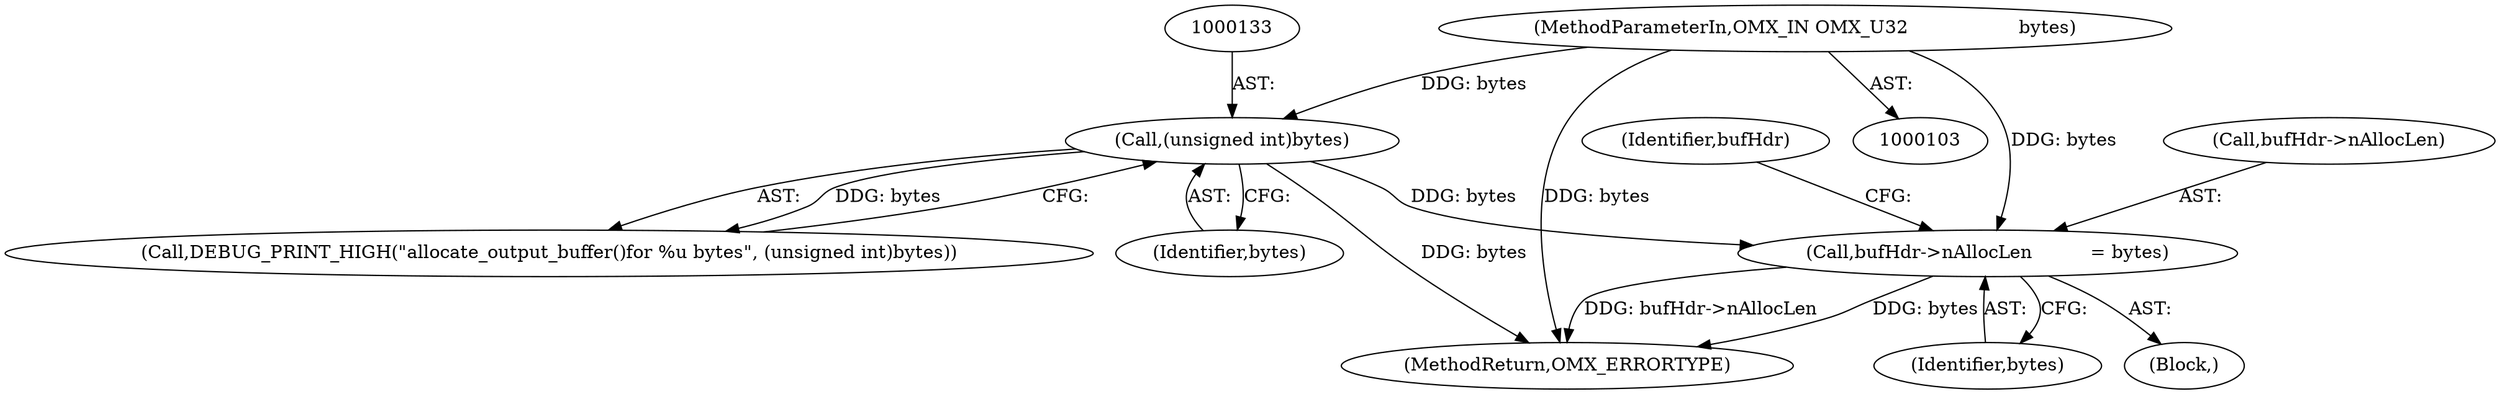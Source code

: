 digraph "0_Android_7558d03e6498e970b761aa44fff6b2c659202d95_0@pointer" {
"1000242" [label="(Call,bufHdr->nAllocLen          = bytes)"];
"1000132" [label="(Call,(unsigned int)bytes)"];
"1000108" [label="(MethodParameterIn,OMX_IN OMX_U32                   bytes)"];
"1000246" [label="(Identifier,bytes)"];
"1000108" [label="(MethodParameterIn,OMX_IN OMX_U32                   bytes)"];
"1000130" [label="(Call,DEBUG_PRINT_HIGH(\"allocate_output_buffer()for %u bytes\", (unsigned int)bytes))"];
"1000134" [label="(Identifier,bytes)"];
"1000638" [label="(MethodReturn,OMX_ERRORTYPE)"];
"1000249" [label="(Identifier,bufHdr)"];
"1000243" [label="(Call,bufHdr->nAllocLen)"];
"1000228" [label="(Block,)"];
"1000242" [label="(Call,bufHdr->nAllocLen          = bytes)"];
"1000132" [label="(Call,(unsigned int)bytes)"];
"1000242" -> "1000228"  [label="AST: "];
"1000242" -> "1000246"  [label="CFG: "];
"1000243" -> "1000242"  [label="AST: "];
"1000246" -> "1000242"  [label="AST: "];
"1000249" -> "1000242"  [label="CFG: "];
"1000242" -> "1000638"  [label="DDG: bytes"];
"1000242" -> "1000638"  [label="DDG: bufHdr->nAllocLen"];
"1000132" -> "1000242"  [label="DDG: bytes"];
"1000108" -> "1000242"  [label="DDG: bytes"];
"1000132" -> "1000130"  [label="AST: "];
"1000132" -> "1000134"  [label="CFG: "];
"1000133" -> "1000132"  [label="AST: "];
"1000134" -> "1000132"  [label="AST: "];
"1000130" -> "1000132"  [label="CFG: "];
"1000132" -> "1000638"  [label="DDG: bytes"];
"1000132" -> "1000130"  [label="DDG: bytes"];
"1000108" -> "1000132"  [label="DDG: bytes"];
"1000108" -> "1000103"  [label="AST: "];
"1000108" -> "1000638"  [label="DDG: bytes"];
}
